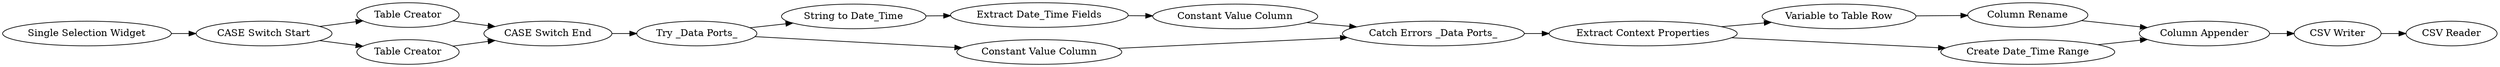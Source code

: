 digraph {
	"-549411208070599541_96" [label="Single Selection Widget"]
	"-549411208070599541_101" [label="CSV Writer"]
	"-549411208070599541_97" [label="Variable to Table Row"]
	"-549411208070599541_91" [label="Catch Errors _Data Ports_"]
	"-549411208070599541_90" [label="String to Date_Time"]
	"-549411208070599541_89" [label="Extract Date_Time Fields"]
	"-549411208070599541_100" [label="Column Appender"]
	"-549411208070599541_85" [label="Try _Data Ports_"]
	"-549411208070599541_93" [label="Table Creator"]
	"-549411208070599541_102" [label="CSV Reader"]
	"-549411208070599541_88" [label="Constant Value Column"]
	"-549411208070599541_98" [label="Column Rename"]
	"-549411208070599541_99" [label="Create Date_Time Range"]
	"-549411208070599541_92" [label="Extract Context Properties"]
	"-549411208070599541_95" [label="CASE Switch End"]
	"-549411208070599541_94" [label="CASE Switch Start"]
	"-549411208070599541_83" [label="Constant Value Column"]
	"-549411208070599541_80" [label="Table Creator"]
	"-549411208070599541_83" -> "-549411208070599541_91"
	"-549411208070599541_90" -> "-549411208070599541_89"
	"-549411208070599541_98" -> "-549411208070599541_100"
	"-549411208070599541_92" -> "-549411208070599541_99"
	"-549411208070599541_92" -> "-549411208070599541_97"
	"-549411208070599541_89" -> "-549411208070599541_88"
	"-549411208070599541_94" -> "-549411208070599541_93"
	"-549411208070599541_95" -> "-549411208070599541_85"
	"-549411208070599541_97" -> "-549411208070599541_98"
	"-549411208070599541_94" -> "-549411208070599541_80"
	"-549411208070599541_91" -> "-549411208070599541_92"
	"-549411208070599541_88" -> "-549411208070599541_91"
	"-549411208070599541_100" -> "-549411208070599541_101"
	"-549411208070599541_99" -> "-549411208070599541_100"
	"-549411208070599541_85" -> "-549411208070599541_83"
	"-549411208070599541_101" -> "-549411208070599541_102"
	"-549411208070599541_85" -> "-549411208070599541_90"
	"-549411208070599541_96" -> "-549411208070599541_94"
	"-549411208070599541_80" -> "-549411208070599541_95"
	"-549411208070599541_93" -> "-549411208070599541_95"
	rankdir=LR
}

